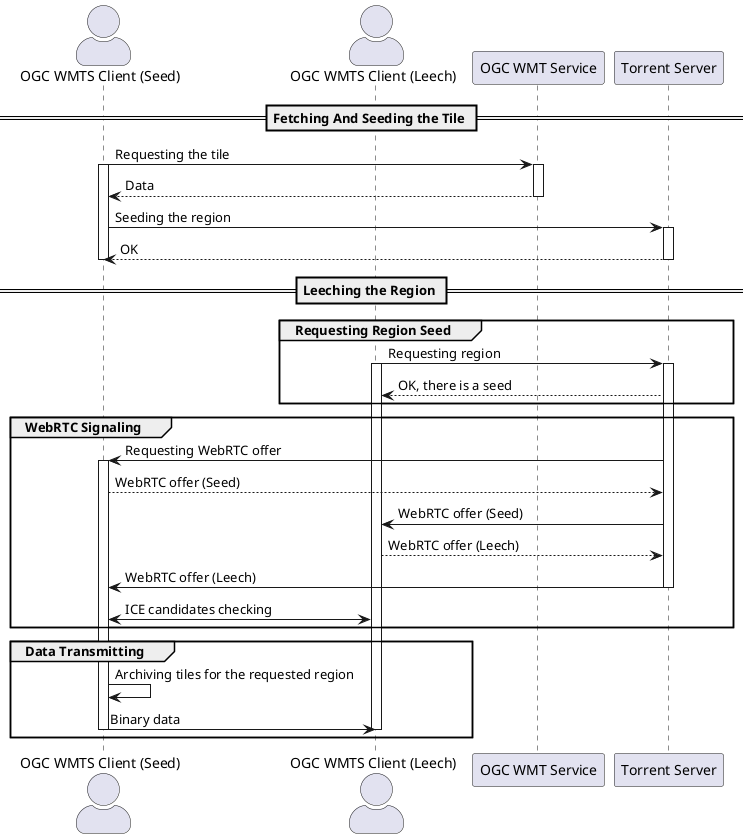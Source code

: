 @startuml

' skinparam maxMessageSize 150
skinparam actorStyle awesome

actor OGCWMTSClientSeed as "OGC WMTS Client (Seed)"
actor OGCWMTSClientLeech as "OGC WMTS Client (Leech)"
participant OGCWMTServer as "OGC WMT Service"
participant TorrentServer as "Torrent Server"

== Fetching And Seeding the Tile ==

OGCWMTSClientSeed -> OGCWMTServer : Requesting the tile
activate OGCWMTSClientSeed
activate OGCWMTServer
OGCWMTServer --> OGCWMTSClientSeed : Data
deactivate OGCWMTServer
OGCWMTSClientSeed -> TorrentServer : Seeding the region
activate TorrentServer
TorrentServer --> OGCWMTSClientSeed : OK
deactivate TorrentServer
deactivate OGCWMTSClientSeed

== Leeching the Region ==

group Requesting Region Seed 

OGCWMTSClientLeech -> TorrentServer : Requesting region
activate OGCWMTSClientLeech
activate TorrentServer
TorrentServer --> OGCWMTSClientLeech : OK, there is a seed

end

group WebRTC Signaling

TorrentServer -> OGCWMTSClientSeed : Requesting WebRTC offer
activate OGCWMTSClientSeed
OGCWMTSClientSeed --> TorrentServer : WebRTC offer (Seed)
TorrentServer -> OGCWMTSClientLeech : WebRTC offer (Seed)
OGCWMTSClientLeech --> TorrentServer : WebRTC offer (Leech)
TorrentServer ->  OGCWMTSClientSeed : WebRTC offer (Leech)
deactivate TorrentServer
OGCWMTSClientLeech <-> OGCWMTSClientSeed : ICE candidates checking

end

group Data Transmitting

OGCWMTSClientSeed -> OGCWMTSClientSeed : Archiving tiles for the requested region 
OGCWMTSClientSeed -> OGCWMTSClientLeech : Binary data
deactivate OGCWMTSClientLeech
deactivate OGCWMTSClientSeed

end

@enduml
